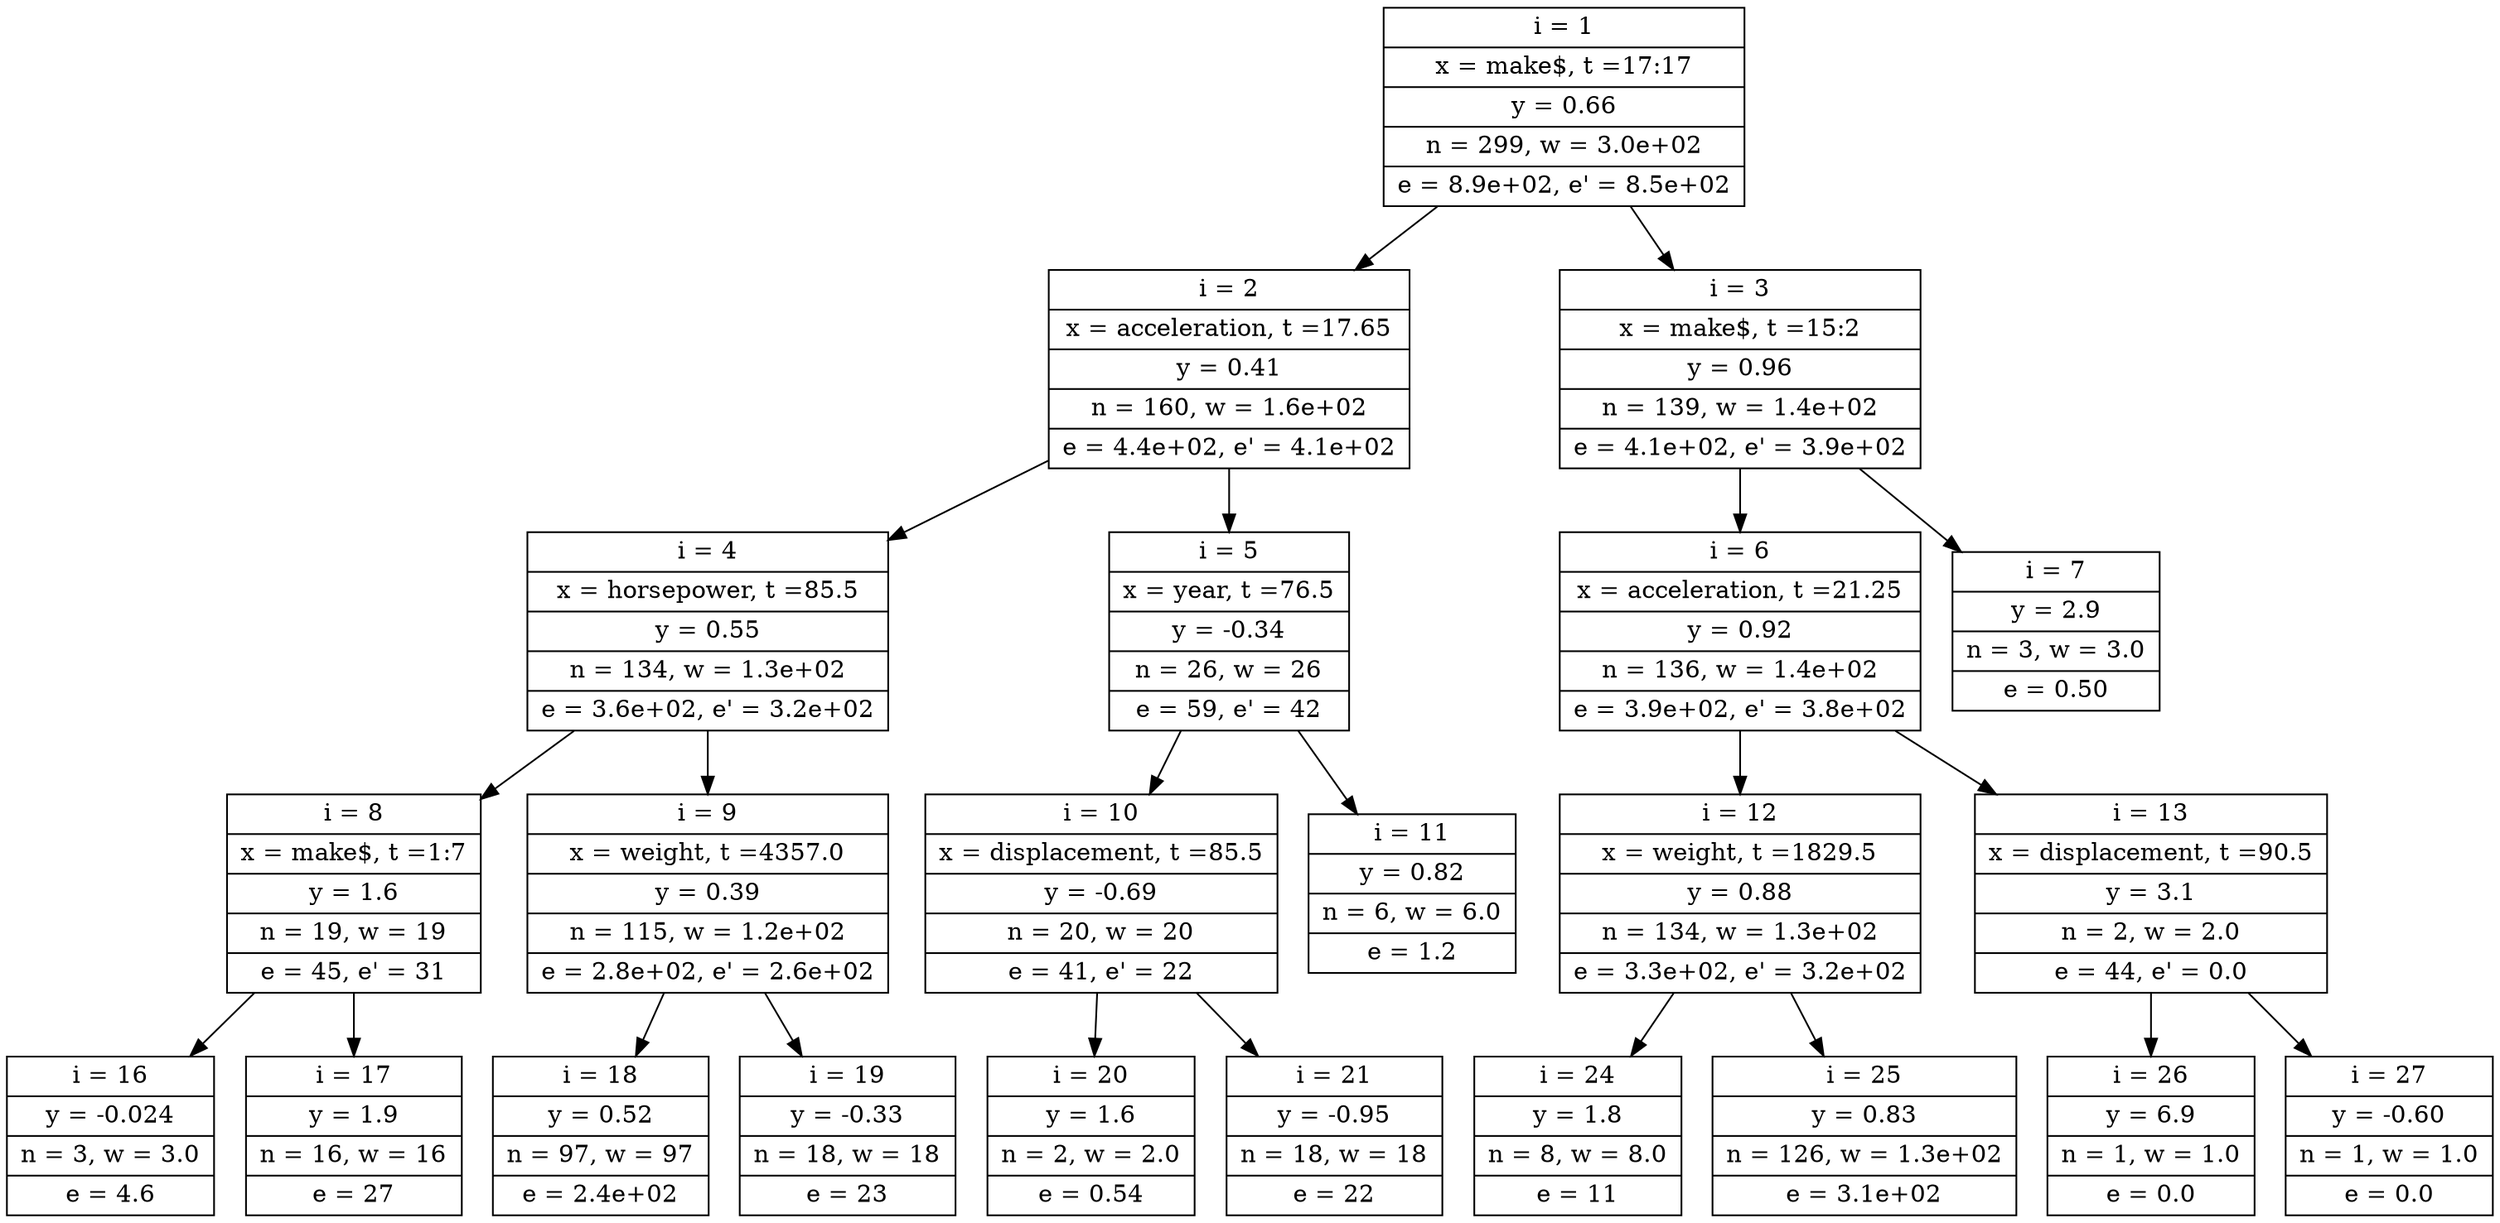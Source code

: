 // Use "dot -T pdf tree.dot -o tree.pdf" to compile.

digraph regression_tree {
  1 [ shape=record, label="{ i = 1 | x = make$, t =17:17 | y = 0.66 | n = 299, w = 3.0e+02 | e = 8.9e+02, e' = 8.5e+02 }" ];
    2 [ shape=record, label="{ i = 2 | x = acceleration, t =17.65 | y = 0.41 | n = 160, w = 1.6e+02 | e = 4.4e+02, e' = 4.1e+02 }" ];
      4 [ shape=record, label="{ i = 4 | x = horsepower, t =85.5 | y = 0.55 | n = 134, w = 1.3e+02 | e = 3.6e+02, e' = 3.2e+02 }" ];
        8 [ shape=record, label="{ i = 8 | x = make$, t =1:7 | y = 1.6 | n = 19, w = 19 | e = 45, e' = 31 }" ];
          16 [ shape=record, label="{ i = 16 | y = -0.024 | n = 3, w = 3.0 | e = 4.6 }" ];
          17 [ shape=record, label="{ i = 17 | y = 1.9 | n = 16, w = 16 | e = 27 }" ];
        9 [ shape=record, label="{ i = 9 | x = weight, t =4357.0 | y = 0.39 | n = 115, w = 1.2e+02 | e = 2.8e+02, e' = 2.6e+02 }" ];
          18 [ shape=record, label="{ i = 18 | y = 0.52 | n = 97, w = 97 | e = 2.4e+02 }" ];
          19 [ shape=record, label="{ i = 19 | y = -0.33 | n = 18, w = 18 | e = 23 }" ];
      5 [ shape=record, label="{ i = 5 | x = year, t =76.5 | y = -0.34 | n = 26, w = 26 | e = 59, e' = 42 }" ];
        10 [ shape=record, label="{ i = 10 | x = displacement, t =85.5 | y = -0.69 | n = 20, w = 20 | e = 41, e' = 22 }" ];
          20 [ shape=record, label="{ i = 20 | y = 1.6 | n = 2, w = 2.0 | e = 0.54 }" ];
          21 [ shape=record, label="{ i = 21 | y = -0.95 | n = 18, w = 18 | e = 22 }" ];
        11 [ shape=record, label="{ i = 11 | y = 0.82 | n = 6, w = 6.0 | e = 1.2 }" ];
    3 [ shape=record, label="{ i = 3 | x = make$, t =15:2 | y = 0.96 | n = 139, w = 1.4e+02 | e = 4.1e+02, e' = 3.9e+02 }" ];
      6 [ shape=record, label="{ i = 6 | x = acceleration, t =21.25 | y = 0.92 | n = 136, w = 1.4e+02 | e = 3.9e+02, e' = 3.8e+02 }" ];
        12 [ shape=record, label="{ i = 12 | x = weight, t =1829.5 | y = 0.88 | n = 134, w = 1.3e+02 | e = 3.3e+02, e' = 3.2e+02 }" ];
          24 [ shape=record, label="{ i = 24 | y = 1.8 | n = 8, w = 8.0 | e = 11 }" ];
          25 [ shape=record, label="{ i = 25 | y = 0.83 | n = 126, w = 1.3e+02 | e = 3.1e+02 }" ];
        13 [ shape=record, label="{ i = 13 | x = displacement, t =90.5 | y = 3.1 | n = 2, w = 2.0 | e = 44, e' = 0.0 }" ];
          26 [ shape=record, label="{ i = 26 | y = 6.9 | n = 1, w = 1.0 | e = 0.0 }" ];
          27 [ shape=record, label="{ i = 27 | y = -0.60 | n = 1, w = 1.0 | e = 0.0 }" ];
      7 [ shape=record, label="{ i = 7 | y = 2.9 | n = 3, w = 3.0 | e = 0.50 }" ];

  1 -> 2; 1 -> 3;
    2 -> 4; 2 -> 5;
      4 -> 8; 4 -> 9;
        8 -> 16; 8 -> 17;
        9 -> 18; 9 -> 19;
      5 -> 10; 5 -> 11;
        10 -> 20; 10 -> 21;
    3 -> 6; 3 -> 7;
      6 -> 12; 6 -> 13;
        12 -> 24; 12 -> 25;
        13 -> 26; 13 -> 27;
}
